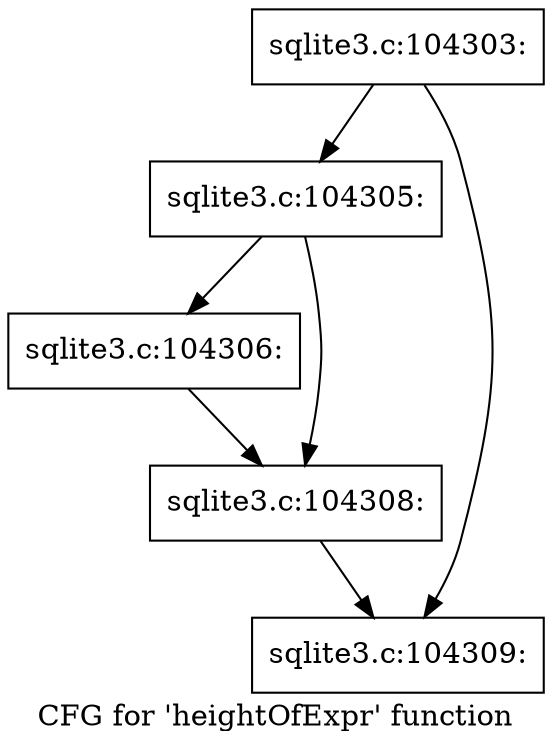 digraph "CFG for 'heightOfExpr' function" {
	label="CFG for 'heightOfExpr' function";

	Node0x55c0f5985730 [shape=record,label="{sqlite3.c:104303:}"];
	Node0x55c0f5985730 -> Node0x55c0f94b1130;
	Node0x55c0f5985730 -> Node0x55c0f94b1440;
	Node0x55c0f94b1130 [shape=record,label="{sqlite3.c:104305:}"];
	Node0x55c0f94b1130 -> Node0x55c0f94b1de0;
	Node0x55c0f94b1130 -> Node0x55c0f94b1e30;
	Node0x55c0f94b1de0 [shape=record,label="{sqlite3.c:104306:}"];
	Node0x55c0f94b1de0 -> Node0x55c0f94b1e30;
	Node0x55c0f94b1e30 [shape=record,label="{sqlite3.c:104308:}"];
	Node0x55c0f94b1e30 -> Node0x55c0f94b1440;
	Node0x55c0f94b1440 [shape=record,label="{sqlite3.c:104309:}"];
}
